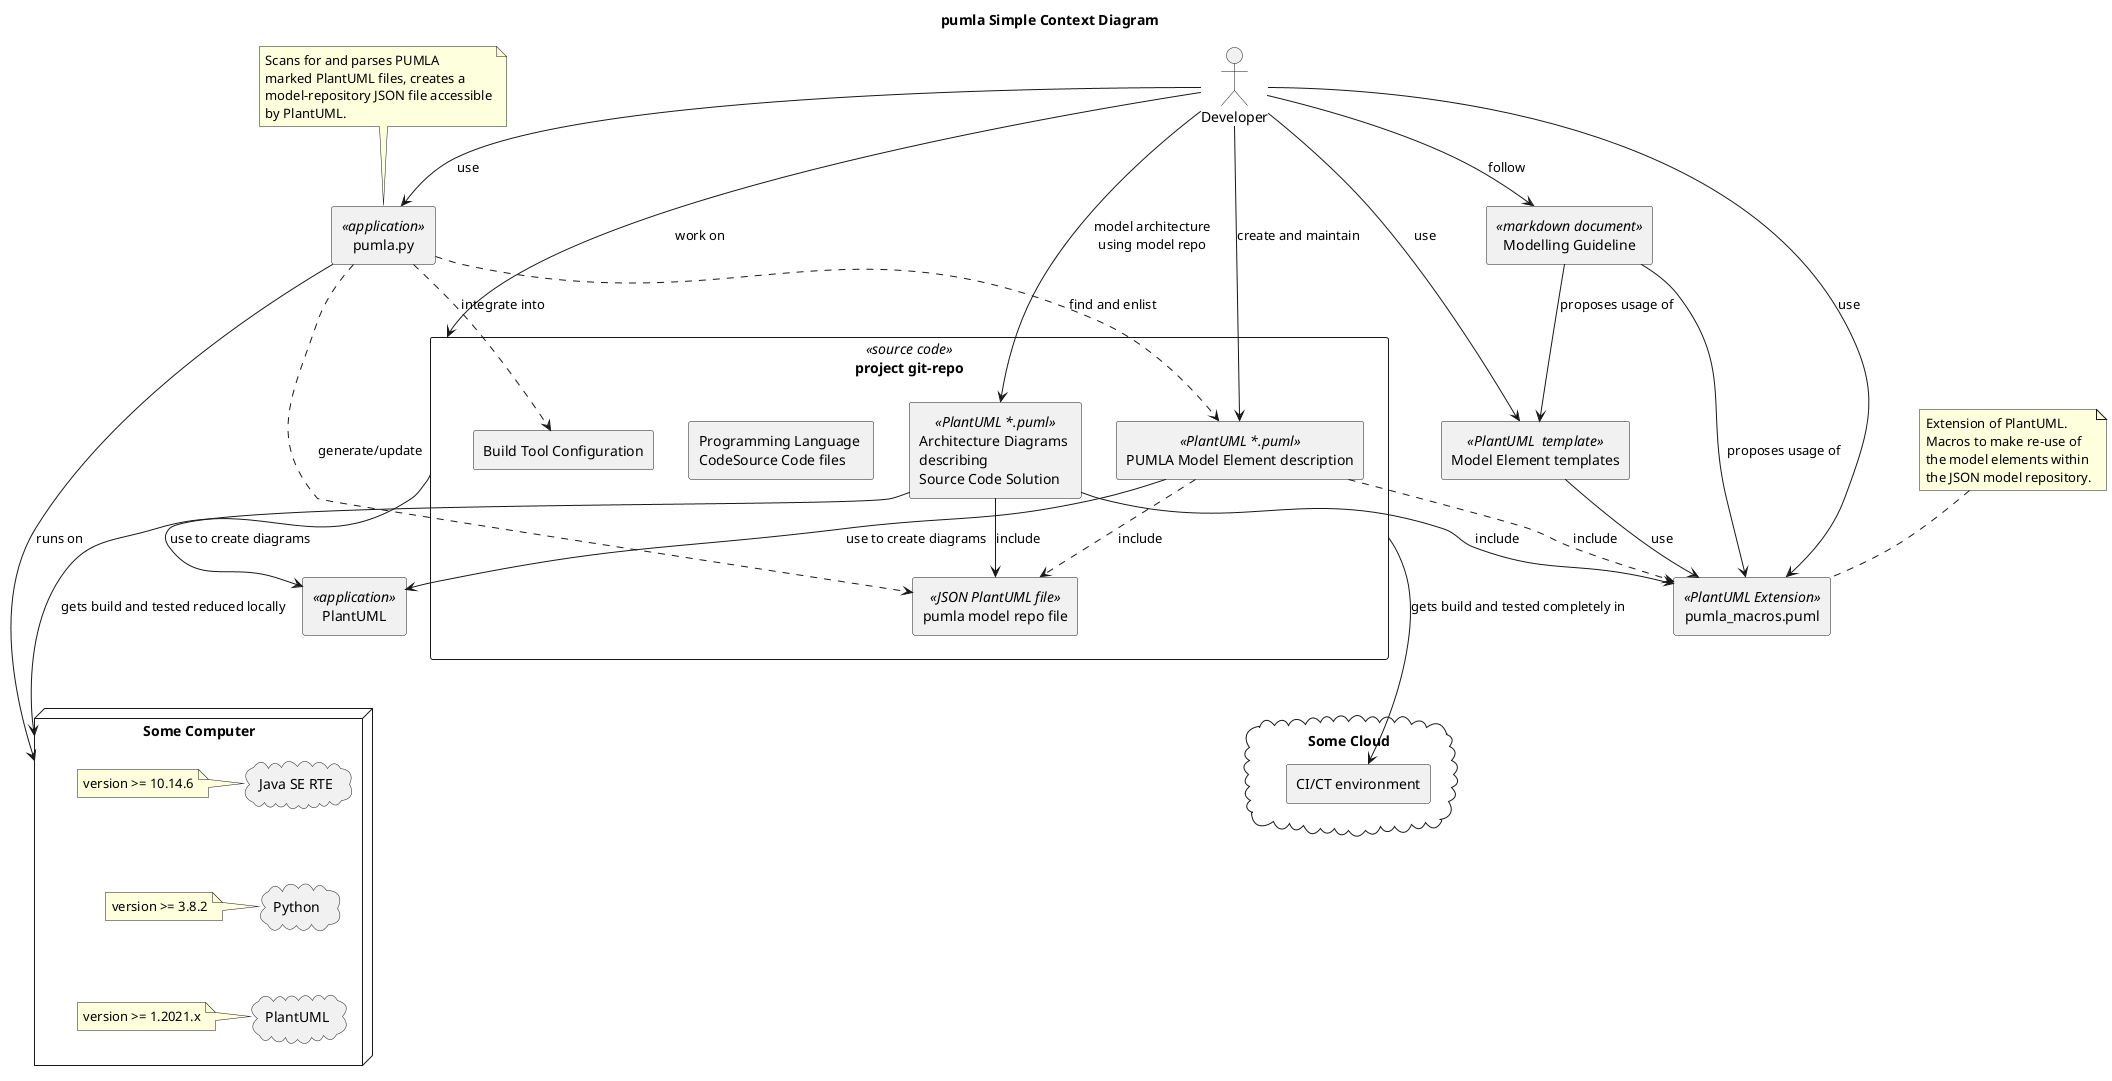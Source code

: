 @startuml

skinparam componentStyle uml2

title pumla Simple Context Diagram


:Developer: as dev


rectangle "pumla.py" <<application>> as pumla {
}

rectangle "pumla_macros.puml" <<PlantUML Extension>> as pmac {
}

rectangle "PlantUML" <<application>> as plantuml {
}

note top of pmac
    Extension of PlantUML.
    Macros to make re-use of
    the model elements within
    the JSON model repository.
end note

rectangle "project git-repo" <<source code>> as pgr {
rectangle "PUMLA Model Element description" <<PlantUML *.puml>>  as pumlf {
}
rectangle "Architecture Diagrams \ndescribing \nSource Code Solution" <<PlantUML *.puml>>  as archdiags {
}
rectangle "pumla model repo file" <<JSON PlantUML file>> as pumlamr {
}

rectangle "Programming Language \nCodeSource Code files" {
}
rectangle "Build Tool Configuration" as btc {
}
}

rectangle "Modelling Guideline" <<markdown document>> as modguid {
}

rectangle "Model Element templates" <<PlantUML  template>> as templ {
}

note top of pumla
    Scans for and parses PUMLA
    marked PlantUML files, creates a
    model-repository JSON file accessible
    by PlantUML.
end note


node "Some Computer" as sco {
cloud "Java SE RTE" as Java {
}
 note left of Java : version >= 10.14.6

cloud Python {
 }
 note left of Python: version >= 3.8.2

cloud PlantUML as puml {

 }
 note left of puml: version >= 1.2021.x

}

cloud "Some Cloud" as cloud {
 rectangle "CI/CT environment" as cict {
 }
}

Java -[hidden]-> Python
Python -[hidden]-> puml
pumlamr -[hidden]-> sco
pumlamr -[hidden]-> cloud

pumla --> sco: runs on

dev-->pumla: use
dev-->pgr: work on
dev-->modguid: follow
dev-->templ : use
dev --> archdiags : model architecture\nusing model repo
templ-->pmac :use
modguid--> pmac: proposes usage of
modguid--> templ: proposes usage of
archdiags-->pmac : include
archdiags-->pumlamr : include
pumla ..> btc: integrate into
pumla ..> pumlamr: generate/update
pumla ..> pumlf: find and enlist
pumlf ..> pumlamr: include
pumlf ..> pmac : include
dev --> pmac : use
dev --> pumlf : create and maintain
pgr --> cict : gets build and tested completely in
pgr --> sco : gets build and tested reduced locally
pumlf --> plantuml: use to create diagrams
archdiags -->plantuml: use to create diagrams
@enduml